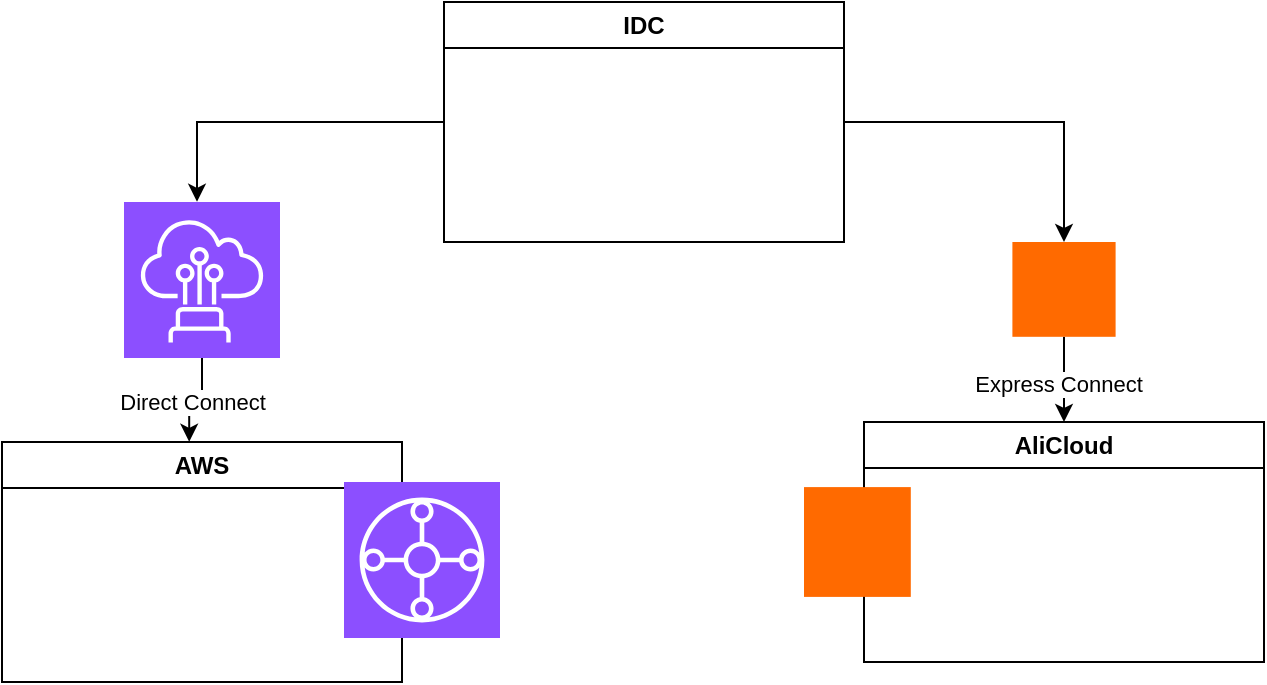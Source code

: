 <mxfile version="28.0.4">
  <diagram name="Page-1" id="7EOnSexLtBB46fiKPTmx">
    <mxGraphModel dx="1164" dy="551" grid="1" gridSize="10" guides="1" tooltips="1" connect="1" arrows="1" fold="1" page="1" pageScale="1" pageWidth="850" pageHeight="1100" math="0" shadow="0">
      <root>
        <mxCell id="0" />
        <mxCell id="1" parent="0" />
        <mxCell id="cgtv0CHKIQMcRAsqrqvQ-5" style="edgeStyle=orthogonalEdgeStyle;rounded=0;orthogonalLoop=1;jettySize=auto;html=1;entryX=0.5;entryY=0;entryDx=0;entryDy=0;" edge="1" parent="1" source="cgtv0CHKIQMcRAsqrqvQ-14" target="cgtv0CHKIQMcRAsqrqvQ-3">
          <mxGeometry relative="1" as="geometry" />
        </mxCell>
        <mxCell id="cgtv0CHKIQMcRAsqrqvQ-6" value="Express Connect" style="edgeLabel;html=1;align=center;verticalAlign=middle;resizable=0;points=[];" vertex="1" connectable="0" parent="cgtv0CHKIQMcRAsqrqvQ-5">
          <mxGeometry x="0.076" y="-3" relative="1" as="geometry">
            <mxPoint as="offset" />
          </mxGeometry>
        </mxCell>
        <mxCell id="cgtv0CHKIQMcRAsqrqvQ-1" value="IDC" style="swimlane;whiteSpace=wrap;html=1;" vertex="1" parent="1">
          <mxGeometry x="340" y="40" width="200" height="120" as="geometry" />
        </mxCell>
        <mxCell id="cgtv0CHKIQMcRAsqrqvQ-2" value="AWS" style="swimlane;whiteSpace=wrap;html=1;startSize=23;" vertex="1" parent="1">
          <mxGeometry x="119" y="260" width="200" height="120" as="geometry" />
        </mxCell>
        <mxCell id="cgtv0CHKIQMcRAsqrqvQ-3" value="AliCloud" style="swimlane;whiteSpace=wrap;html=1;" vertex="1" parent="1">
          <mxGeometry x="550" y="250" width="200" height="120" as="geometry" />
        </mxCell>
        <mxCell id="cgtv0CHKIQMcRAsqrqvQ-9" value="" style="points=[];aspect=fixed;html=1;align=center;shadow=0;dashed=0;fillColor=#FF6A00;strokeColor=none;shape=mxgraph.alibaba_cloud.cen_cloud_enterprise_network;" vertex="1" parent="cgtv0CHKIQMcRAsqrqvQ-3">
          <mxGeometry x="-30" y="32.55" width="53.4" height="54.9" as="geometry" />
        </mxCell>
        <mxCell id="cgtv0CHKIQMcRAsqrqvQ-7" style="edgeStyle=orthogonalEdgeStyle;rounded=0;orthogonalLoop=1;jettySize=auto;html=1;entryX=0.468;entryY=-0.001;entryDx=0;entryDy=0;entryPerimeter=0;" edge="1" parent="1" source="cgtv0CHKIQMcRAsqrqvQ-11" target="cgtv0CHKIQMcRAsqrqvQ-2">
          <mxGeometry relative="1" as="geometry" />
        </mxCell>
        <mxCell id="cgtv0CHKIQMcRAsqrqvQ-8" value="Direct Connect" style="edgeLabel;html=1;align=center;verticalAlign=middle;resizable=0;points=[];" vertex="1" connectable="0" parent="cgtv0CHKIQMcRAsqrqvQ-7">
          <mxGeometry x="0.076" y="1" relative="1" as="geometry">
            <mxPoint as="offset" />
          </mxGeometry>
        </mxCell>
        <mxCell id="cgtv0CHKIQMcRAsqrqvQ-10" value="" style="sketch=0;points=[[0,0,0],[0.25,0,0],[0.5,0,0],[0.75,0,0],[1,0,0],[0,1,0],[0.25,1,0],[0.5,1,0],[0.75,1,0],[1,1,0],[0,0.25,0],[0,0.5,0],[0,0.75,0],[1,0.25,0],[1,0.5,0],[1,0.75,0]];outlineConnect=0;fontColor=#232F3E;fillColor=#8C4FFF;strokeColor=#ffffff;dashed=0;verticalLabelPosition=bottom;verticalAlign=top;align=center;html=1;fontSize=12;fontStyle=0;aspect=fixed;shape=mxgraph.aws4.resourceIcon;resIcon=mxgraph.aws4.transit_gateway;" vertex="1" parent="1">
          <mxGeometry x="290" y="280" width="78" height="78" as="geometry" />
        </mxCell>
        <mxCell id="cgtv0CHKIQMcRAsqrqvQ-12" value="" style="edgeStyle=orthogonalEdgeStyle;rounded=0;orthogonalLoop=1;jettySize=auto;html=1;entryX=0.468;entryY=-0.001;entryDx=0;entryDy=0;entryPerimeter=0;" edge="1" parent="1" source="cgtv0CHKIQMcRAsqrqvQ-1" target="cgtv0CHKIQMcRAsqrqvQ-11">
          <mxGeometry relative="1" as="geometry">
            <mxPoint x="340" y="100" as="sourcePoint" />
            <mxPoint x="224" y="250" as="targetPoint" />
          </mxGeometry>
        </mxCell>
        <mxCell id="cgtv0CHKIQMcRAsqrqvQ-11" value="" style="sketch=0;points=[[0,0,0],[0.25,0,0],[0.5,0,0],[0.75,0,0],[1,0,0],[0,1,0],[0.25,1,0],[0.5,1,0],[0.75,1,0],[1,1,0],[0,0.25,0],[0,0.5,0],[0,0.75,0],[1,0.25,0],[1,0.5,0],[1,0.75,0]];outlineConnect=0;fontColor=#232F3E;fillColor=#8C4FFF;strokeColor=#ffffff;dashed=0;verticalLabelPosition=bottom;verticalAlign=top;align=center;html=1;fontSize=12;fontStyle=0;aspect=fixed;shape=mxgraph.aws4.resourceIcon;resIcon=mxgraph.aws4.direct_connect;" vertex="1" parent="1">
          <mxGeometry x="180" y="140" width="78" height="78" as="geometry" />
        </mxCell>
        <mxCell id="cgtv0CHKIQMcRAsqrqvQ-15" value="" style="edgeStyle=orthogonalEdgeStyle;rounded=0;orthogonalLoop=1;jettySize=auto;html=1;entryX=0.5;entryY=0;entryDx=0;entryDy=0;" edge="1" parent="1" source="cgtv0CHKIQMcRAsqrqvQ-1" target="cgtv0CHKIQMcRAsqrqvQ-14">
          <mxGeometry relative="1" as="geometry">
            <mxPoint x="540" y="100" as="sourcePoint" />
            <mxPoint x="650" y="250" as="targetPoint" />
          </mxGeometry>
        </mxCell>
        <mxCell id="cgtv0CHKIQMcRAsqrqvQ-14" value="" style="points=[];aspect=fixed;html=1;align=center;shadow=0;dashed=0;fillColor=#FF6A00;strokeColor=none;shape=mxgraph.alibaba_cloud.express_connect;" vertex="1" parent="1">
          <mxGeometry x="624.2" y="160" width="51.6" height="47.4" as="geometry" />
        </mxCell>
      </root>
    </mxGraphModel>
  </diagram>
</mxfile>
